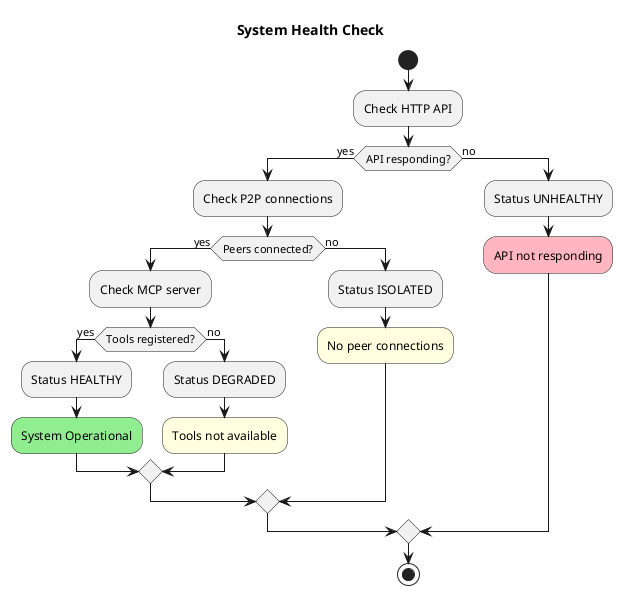 @startuml
title System Health Check

start

:Check HTTP API;
if (API responding?) then (yes)
  :Check P2P connections;
  if (Peers connected?) then (yes)
    :Check MCP server;
    if (Tools registered?) then (yes)
      :Status HEALTHY;
      #90EE90:System Operational;
    else (no)
      :Status DEGRADED;
      #FFFFE0:Tools not available;
    endif
  else (no)
    :Status ISOLATED;
    #FFFFE0:No peer connections;
  endif
else (no)
  :Status UNHEALTHY;
  #FFB6C1:API not responding;
endif

stop

@enduml